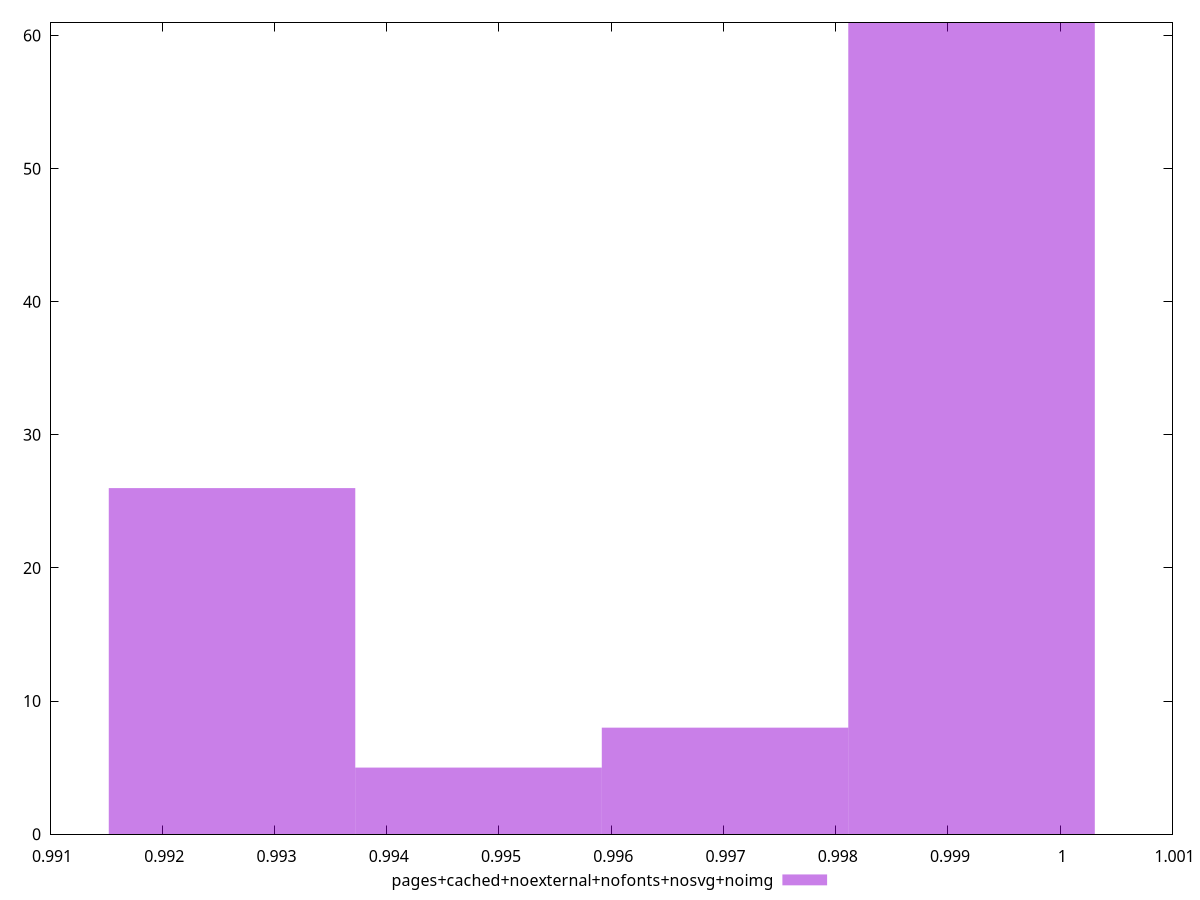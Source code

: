 $_pagesCachedNoexternalNofontsNosvgNoimg <<EOF
0.9992097462749139 61
0.9970136808984854 8
0.9926215501456287 26
0.994817615522057 5
EOF
set key outside below
set terminal pngcairo
set output "report_00005_2020-11-02T22-26-11.212Z/interactive/pages+cached+noexternal+nofonts+nosvg+noimg//hist.png"
set yrange [0:61]
set boxwidth 0.002196065376428382
set style fill transparent solid 0.5 noborder
plot $_pagesCachedNoexternalNofontsNosvgNoimg title "pages+cached+noexternal+nofonts+nosvg+noimg" with boxes ,